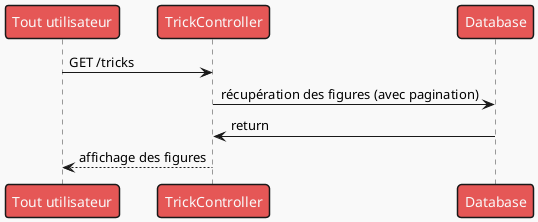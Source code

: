 @startuml

!theme mars

Person as "Tout utilisateur" -> TrickController : GET /tricks
TrickController -> Database : récupération des figures (avec pagination)
Database -> TrickController : return
TrickController --> Person : affichage des figures

@enduml